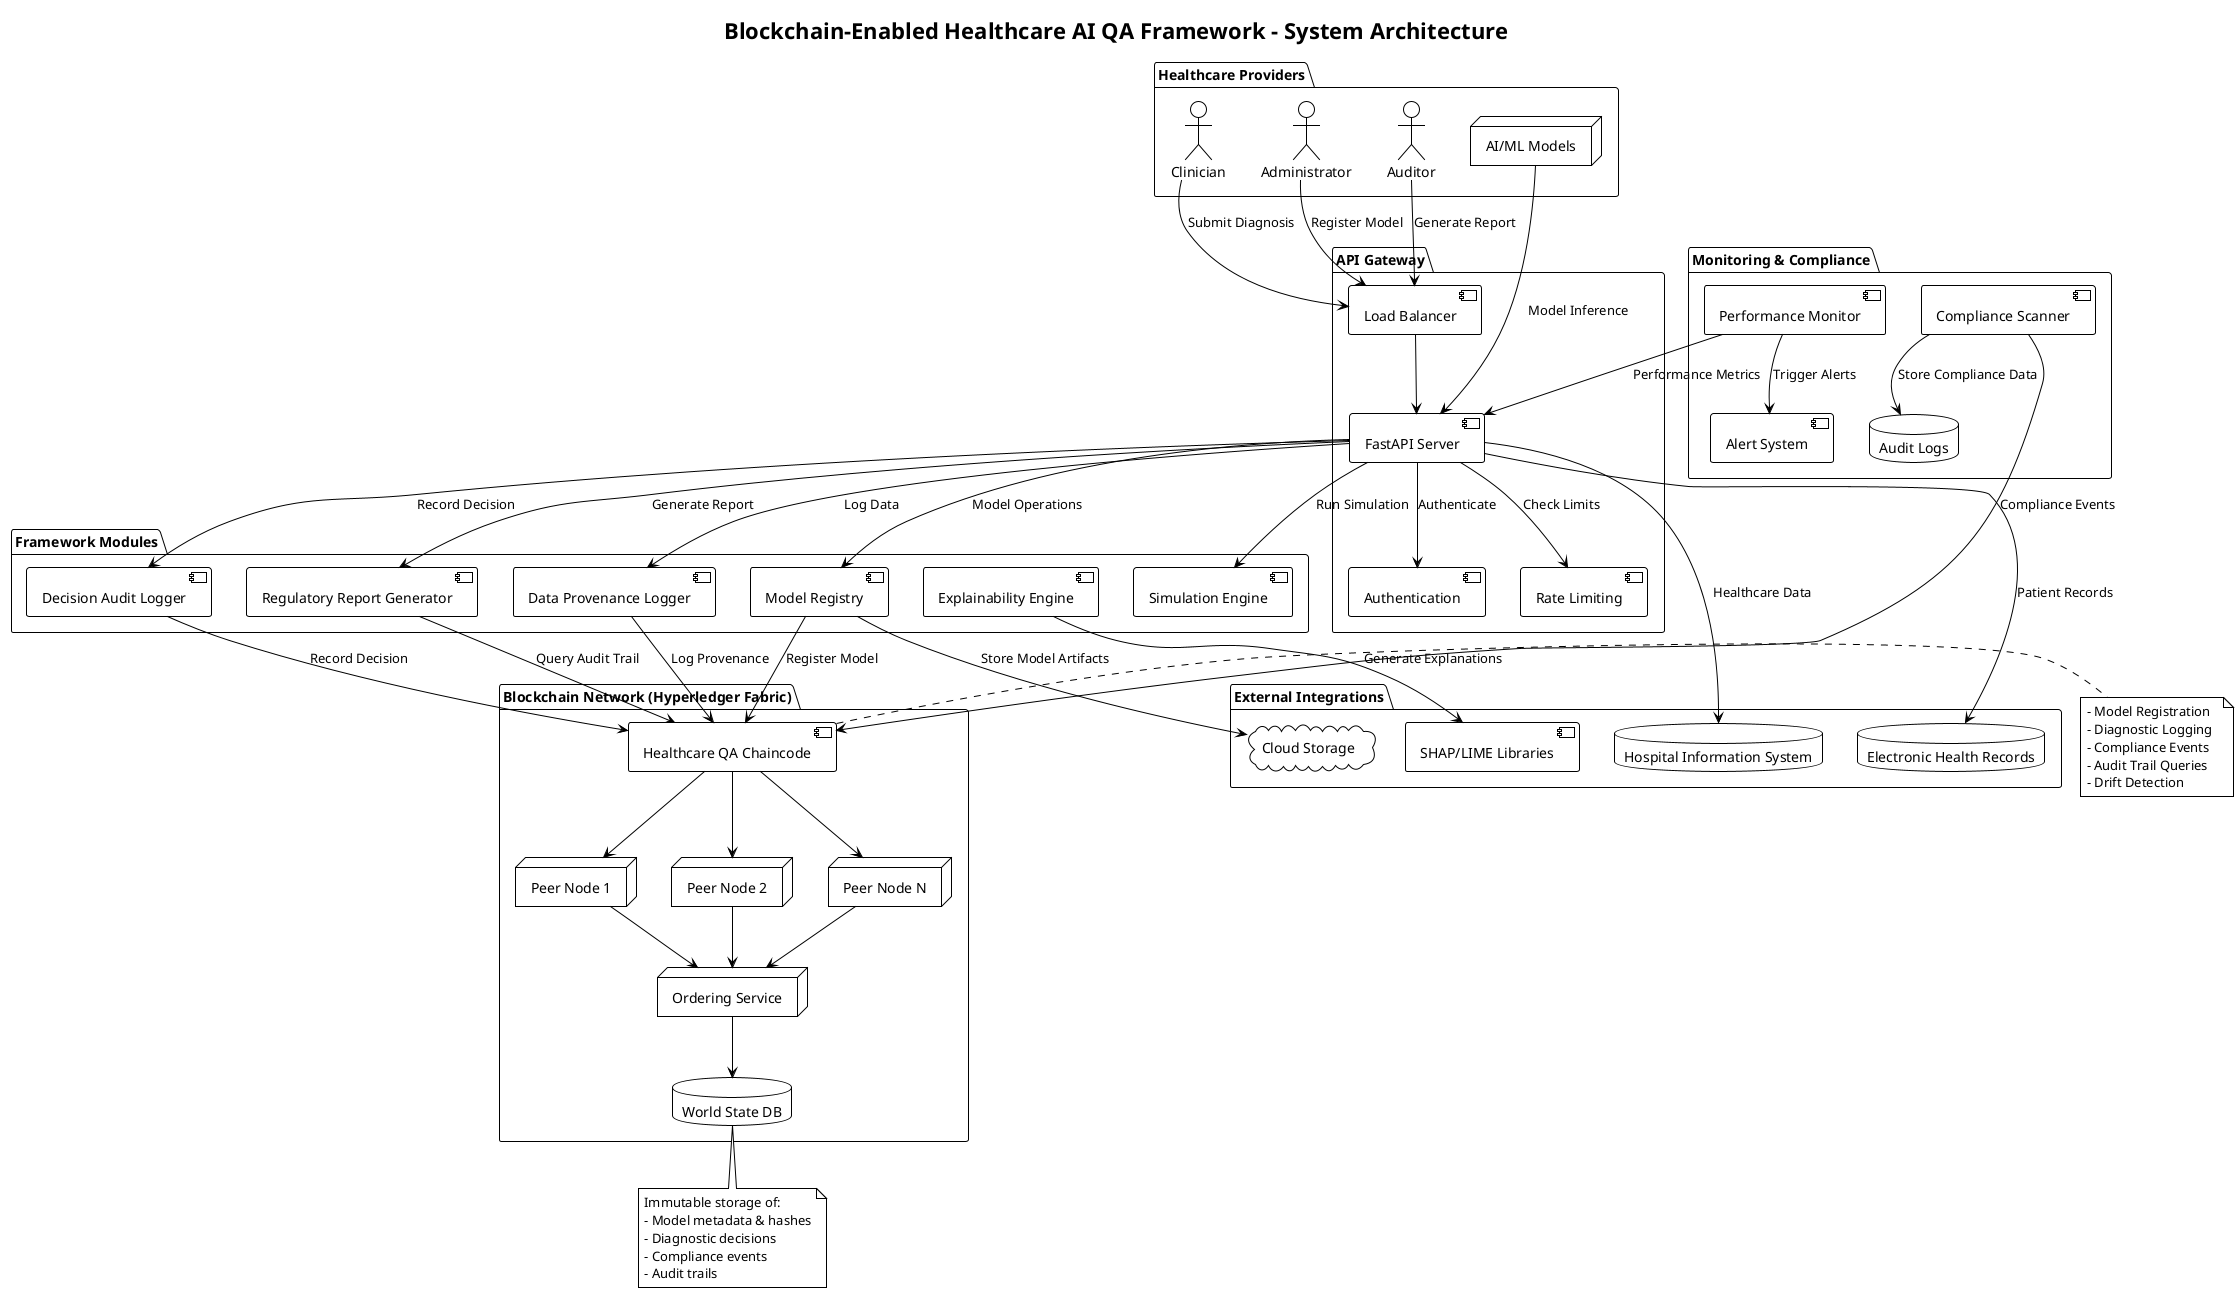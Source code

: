 @startuml System Architecture
!theme plain
title Blockchain-Enabled Healthcare AI QA Framework - System Architecture

package "Healthcare Providers" {
    actor Clinician
    actor Administrator  
    actor Auditor
    node "AI/ML Models" as Models
}

package "API Gateway" {
    component "FastAPI Server" as API
    component "Authentication" as Auth
    component "Rate Limiting" as RateLimit
    component "Load Balancer" as LB
}

package "Framework Modules" {
    component "Model Registry" as Registry
    component "Data Provenance Logger" as Provenance  
    component "Decision Audit Logger" as Audit
    component "Regulatory Report Generator" as Reports
    component "Simulation Engine" as Simulator
    component "Explainability Engine" as Explain
}

package "Blockchain Network (Hyperledger Fabric)" {
    node "Peer Node 1" as Peer1
    node "Peer Node 2" as Peer2
    node "Peer Node N" as PeerN
    node "Ordering Service" as Orderer
    database "World State DB" as StateDB
    component "Healthcare QA Chaincode" as Chaincode
}

package "External Integrations" {
    database "Hospital Information System" as HIS
    database "Electronic Health Records" as EHR
    component "SHAP/LIME Libraries" as ExplainLibs
    cloud "Cloud Storage" as Storage
}

package "Monitoring & Compliance" {
    component "Performance Monitor" as Monitor
    component "Compliance Scanner" as Compliance
    component "Alert System" as Alerts
    database "Audit Logs" as Logs
}

' User interactions
Clinician --> LB : Submit Diagnosis
Administrator --> LB : Register Model
Auditor --> LB : Generate Report

' API Gateway flow
LB --> API
API --> Auth : Authenticate
API --> RateLimit : Check Limits
API --> Registry : Model Operations
API --> Provenance : Log Data
API --> Audit : Record Decision
API --> Reports : Generate Report
API --> Simulator : Run Simulation

' Framework to Blockchain
Registry --> Chaincode : Register Model
Provenance --> Chaincode : Log Provenance
Audit --> Chaincode : Record Decision
Reports --> Chaincode : Query Audit Trail

' Blockchain Network
Chaincode --> Peer1
Chaincode --> Peer2  
Chaincode --> PeerN
Peer1 --> Orderer
Peer2 --> Orderer
PeerN --> Orderer
Orderer --> StateDB

' External Integrations
Models --> API : Model Inference
Registry --> Storage : Store Model Artifacts
Explain --> ExplainLibs : Generate Explanations
API --> HIS : Healthcare Data
API --> EHR : Patient Records

' Monitoring
Monitor --> API : Performance Metrics
Compliance --> Chaincode : Compliance Events
Monitor --> Alerts : Trigger Alerts
Compliance --> Logs : Store Compliance Data

' Key data flows
note right of Chaincode
  - Model Registration
  - Diagnostic Logging  
  - Compliance Events
  - Audit Trail Queries
  - Drift Detection
end note

note bottom of StateDB
  Immutable storage of:
  - Model metadata & hashes
  - Diagnostic decisions
  - Compliance events
  - Audit trails
end note

@enduml
